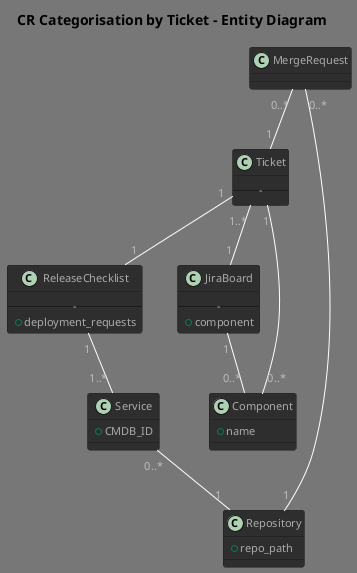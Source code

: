 @startuml Entity Diagram

!theme reddress-darkred
title CR Categorisation by Ticket - Entity Diagram

class Ticket {
    -----
}

class ReleaseChecklist {
    -----
    +deployment_requests
}

class JiraBoard {
    -----
    +component
}

class Component{
    + name
}

class Repository {
    +repo_path
}

class Service {
    +CMDB_ID
}

class MergeRequest {

}


Service "0..*" -- "1" Repository
MergeRequest "0..*" -- "1" Repository
MergeRequest "0..*" -- "1" Ticket
Ticket "1" -- "1" ReleaseChecklist
Ticket "1" -- "0..*" Component
ReleaseChecklist "1" -- "1..*" Service
Ticket "1..*" -- "1" JiraBoard
JiraBoard "1" -- "0..*" Component

@enduml
